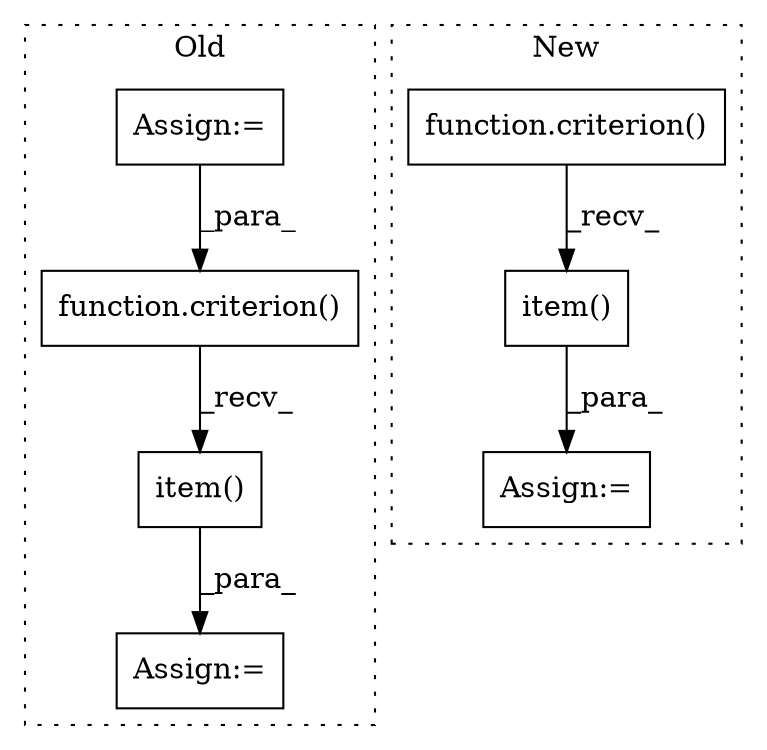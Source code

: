 digraph G {
subgraph cluster0 {
1 [label="function.criterion()" a="75" s="943,1055" l="23,10" shape="box"];
3 [label="Assign:=" a="68" s="940" l="3" shape="box"];
5 [label="Assign:=" a="68" s="833" l="3" shape="box"];
7 [label="item()" a="75" s="943" l="129" shape="box"];
label = "Old";
style="dotted";
}
subgraph cluster1 {
2 [label="function.criterion()" a="75" s="1402,1448" l="10,1" shape="box"];
4 [label="Assign:=" a="68" s="1399" l="3" shape="box"];
6 [label="item()" a="75" s="1402" l="54" shape="box"];
label = "New";
style="dotted";
}
1 -> 7 [label="_recv_"];
2 -> 6 [label="_recv_"];
5 -> 1 [label="_para_"];
6 -> 4 [label="_para_"];
7 -> 3 [label="_para_"];
}